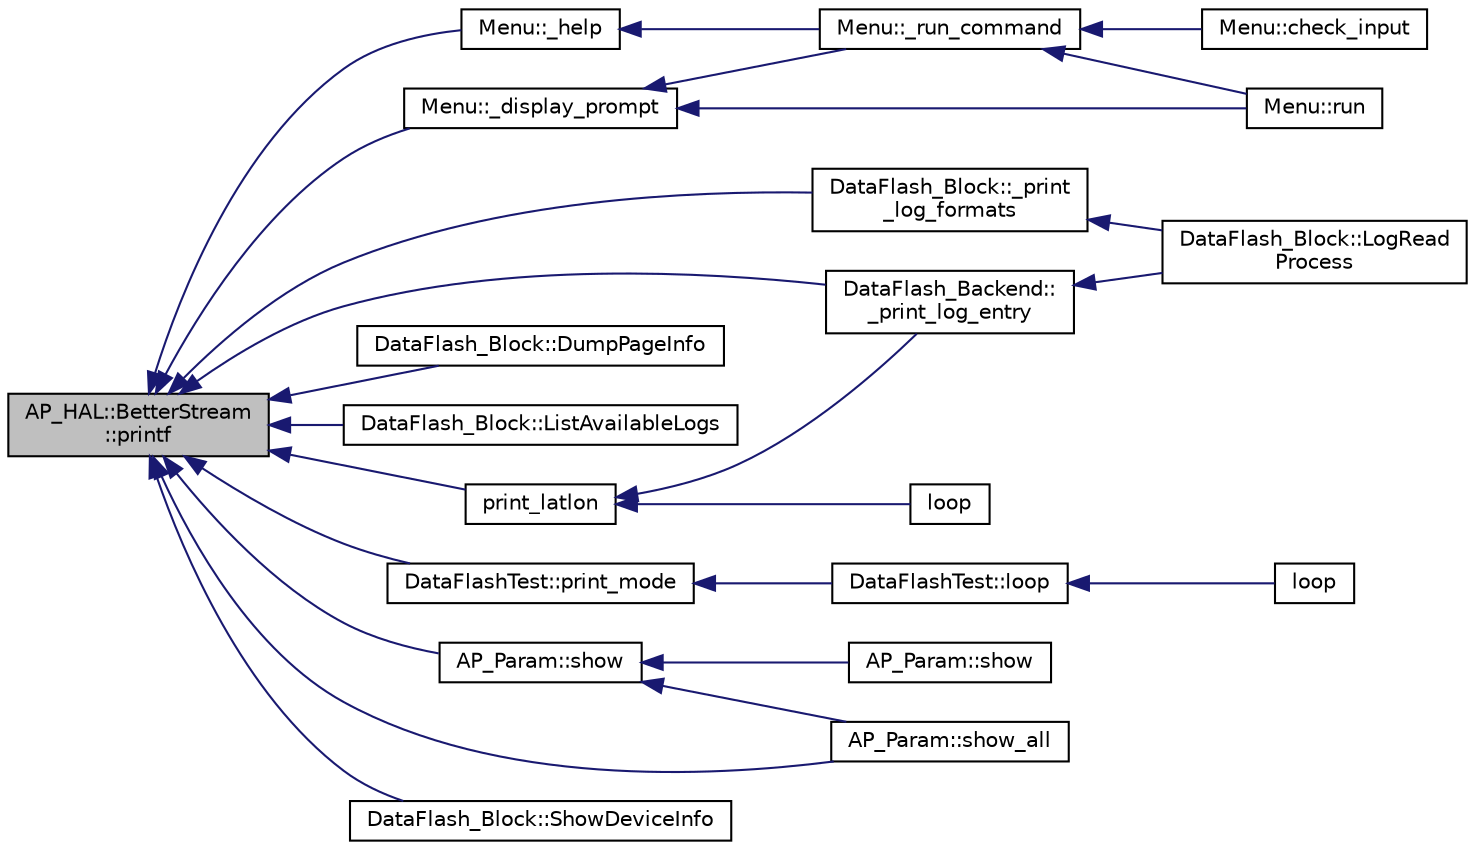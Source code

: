digraph "AP_HAL::BetterStream::printf"
{
 // INTERACTIVE_SVG=YES
  edge [fontname="Helvetica",fontsize="10",labelfontname="Helvetica",labelfontsize="10"];
  node [fontname="Helvetica",fontsize="10",shape=record];
  rankdir="LR";
  Node1 [label="AP_HAL::BetterStream\l::printf",height=0.2,width=0.4,color="black", fillcolor="grey75", style="filled", fontcolor="black"];
  Node1 -> Node2 [dir="back",color="midnightblue",fontsize="10",style="solid",fontname="Helvetica"];
  Node2 [label="Menu::_display_prompt",height=0.2,width=0.4,color="black", fillcolor="white", style="filled",URL="$classMenu.html#a699be10deb0934068da64f22ef6a92ee"];
  Node2 -> Node3 [dir="back",color="midnightblue",fontsize="10",style="solid",fontname="Helvetica"];
  Node3 [label="Menu::_run_command",height=0.2,width=0.4,color="black", fillcolor="white", style="filled",URL="$classMenu.html#a95896e17c24c512b0ffded9661204cc9"];
  Node3 -> Node4 [dir="back",color="midnightblue",fontsize="10",style="solid",fontname="Helvetica"];
  Node4 [label="Menu::check_input",height=0.2,width=0.4,color="black", fillcolor="white", style="filled",URL="$classMenu.html#a5ee8a65cae6ca12d570d5f665e2c665c"];
  Node3 -> Node5 [dir="back",color="midnightblue",fontsize="10",style="solid",fontname="Helvetica"];
  Node5 [label="Menu::run",height=0.2,width=0.4,color="black", fillcolor="white", style="filled",URL="$classMenu.html#a8424e0886499d6901c1d2406c568709c",tooltip="menu runner "];
  Node2 -> Node5 [dir="back",color="midnightblue",fontsize="10",style="solid",fontname="Helvetica"];
  Node1 -> Node6 [dir="back",color="midnightblue",fontsize="10",style="solid",fontname="Helvetica"];
  Node6 [label="Menu::_help",height=0.2,width=0.4,color="black", fillcolor="white", style="filled",URL="$classMenu.html#abdbbcbf943aef6f367b181cdf5df58ec",tooltip="implements the &#39;help&#39; command "];
  Node6 -> Node3 [dir="back",color="midnightblue",fontsize="10",style="solid",fontname="Helvetica"];
  Node1 -> Node7 [dir="back",color="midnightblue",fontsize="10",style="solid",fontname="Helvetica"];
  Node7 [label="DataFlash_Backend::\l_print_log_entry",height=0.2,width=0.4,color="black", fillcolor="white", style="filled",URL="$classDataFlash__Backend.html#a880e666874fef9aa9dc6f19b820569ad"];
  Node7 -> Node8 [dir="back",color="midnightblue",fontsize="10",style="solid",fontname="Helvetica"];
  Node8 [label="DataFlash_Block::LogRead\lProcess",height=0.2,width=0.4,color="black", fillcolor="white", style="filled",URL="$classDataFlash__Block.html#a1e5463499b5f2030d233e75ba86a55b8"];
  Node1 -> Node9 [dir="back",color="midnightblue",fontsize="10",style="solid",fontname="Helvetica"];
  Node9 [label="DataFlash_Block::_print\l_log_formats",height=0.2,width=0.4,color="black", fillcolor="white", style="filled",URL="$classDataFlash__Block.html#a602b15ade5e51245db9f0c569cacd8e4"];
  Node9 -> Node8 [dir="back",color="midnightblue",fontsize="10",style="solid",fontname="Helvetica"];
  Node1 -> Node10 [dir="back",color="midnightblue",fontsize="10",style="solid",fontname="Helvetica"];
  Node10 [label="DataFlash_Block::DumpPageInfo",height=0.2,width=0.4,color="black", fillcolor="white", style="filled",URL="$classDataFlash__Block.html#a190d39f553e3c18341c623fdecea2b48"];
  Node1 -> Node11 [dir="back",color="midnightblue",fontsize="10",style="solid",fontname="Helvetica"];
  Node11 [label="DataFlash_Block::ListAvailableLogs",height=0.2,width=0.4,color="black", fillcolor="white", style="filled",URL="$classDataFlash__Block.html#af69dc258faab0de2a9b38e87d4c67799"];
  Node1 -> Node12 [dir="back",color="midnightblue",fontsize="10",style="solid",fontname="Helvetica"];
  Node12 [label="print_latlon",height=0.2,width=0.4,color="black", fillcolor="white", style="filled",URL="$location_8cpp.html#ae0eb26c397efe633c3fe0d6a1d866897"];
  Node12 -> Node7 [dir="back",color="midnightblue",fontsize="10",style="solid",fontname="Helvetica"];
  Node12 -> Node13 [dir="back",color="midnightblue",fontsize="10",style="solid",fontname="Helvetica"];
  Node13 [label="loop",height=0.2,width=0.4,color="black", fillcolor="white", style="filled",URL="$GPS__AUTO__test_8cpp.html#afe461d27b9c48d5921c00d521181f12f"];
  Node1 -> Node14 [dir="back",color="midnightblue",fontsize="10",style="solid",fontname="Helvetica"];
  Node14 [label="DataFlashTest::print_mode",height=0.2,width=0.4,color="black", fillcolor="white", style="filled",URL="$classDataFlashTest.html#ad4082d628636e3b964c15184c1ea2421"];
  Node14 -> Node15 [dir="back",color="midnightblue",fontsize="10",style="solid",fontname="Helvetica"];
  Node15 [label="DataFlashTest::loop",height=0.2,width=0.4,color="black", fillcolor="white", style="filled",URL="$classDataFlashTest.html#af98f7eebaa25d57e79eec08b52971a0e"];
  Node15 -> Node16 [dir="back",color="midnightblue",fontsize="10",style="solid",fontname="Helvetica"];
  Node16 [label="loop",height=0.2,width=0.4,color="black", fillcolor="white", style="filled",URL="$DataFlash__test_8cpp.html#a0b33edabd7f1c4e4a0bf32c67269be2f"];
  Node1 -> Node17 [dir="back",color="midnightblue",fontsize="10",style="solid",fontname="Helvetica"];
  Node17 [label="AP_Param::show",height=0.2,width=0.4,color="black", fillcolor="white", style="filled",URL="$classAP__Param.html#a8196ebda4b83b54e27106e85b8b3f49c",tooltip="print the value of one variable "];
  Node17 -> Node18 [dir="back",color="midnightblue",fontsize="10",style="solid",fontname="Helvetica"];
  Node18 [label="AP_Param::show",height=0.2,width=0.4,color="black", fillcolor="white", style="filled",URL="$classAP__Param.html#a2319bfb40f3b06d0db1f7483e5973bb0",tooltip="print the value of one variable "];
  Node17 -> Node19 [dir="back",color="midnightblue",fontsize="10",style="solid",fontname="Helvetica"];
  Node19 [label="AP_Param::show_all",height=0.2,width=0.4,color="black", fillcolor="white", style="filled",URL="$classAP__Param.html#aa36407f7c1e11ab7c144f14a26a4b7d3",tooltip="print the value of all variables "];
  Node1 -> Node19 [dir="back",color="midnightblue",fontsize="10",style="solid",fontname="Helvetica"];
  Node1 -> Node20 [dir="back",color="midnightblue",fontsize="10",style="solid",fontname="Helvetica"];
  Node20 [label="DataFlash_Block::ShowDeviceInfo",height=0.2,width=0.4,color="black", fillcolor="white", style="filled",URL="$classDataFlash__Block.html#ab782e77f0585c5c7bc4de44eb8b28ad7"];
}
